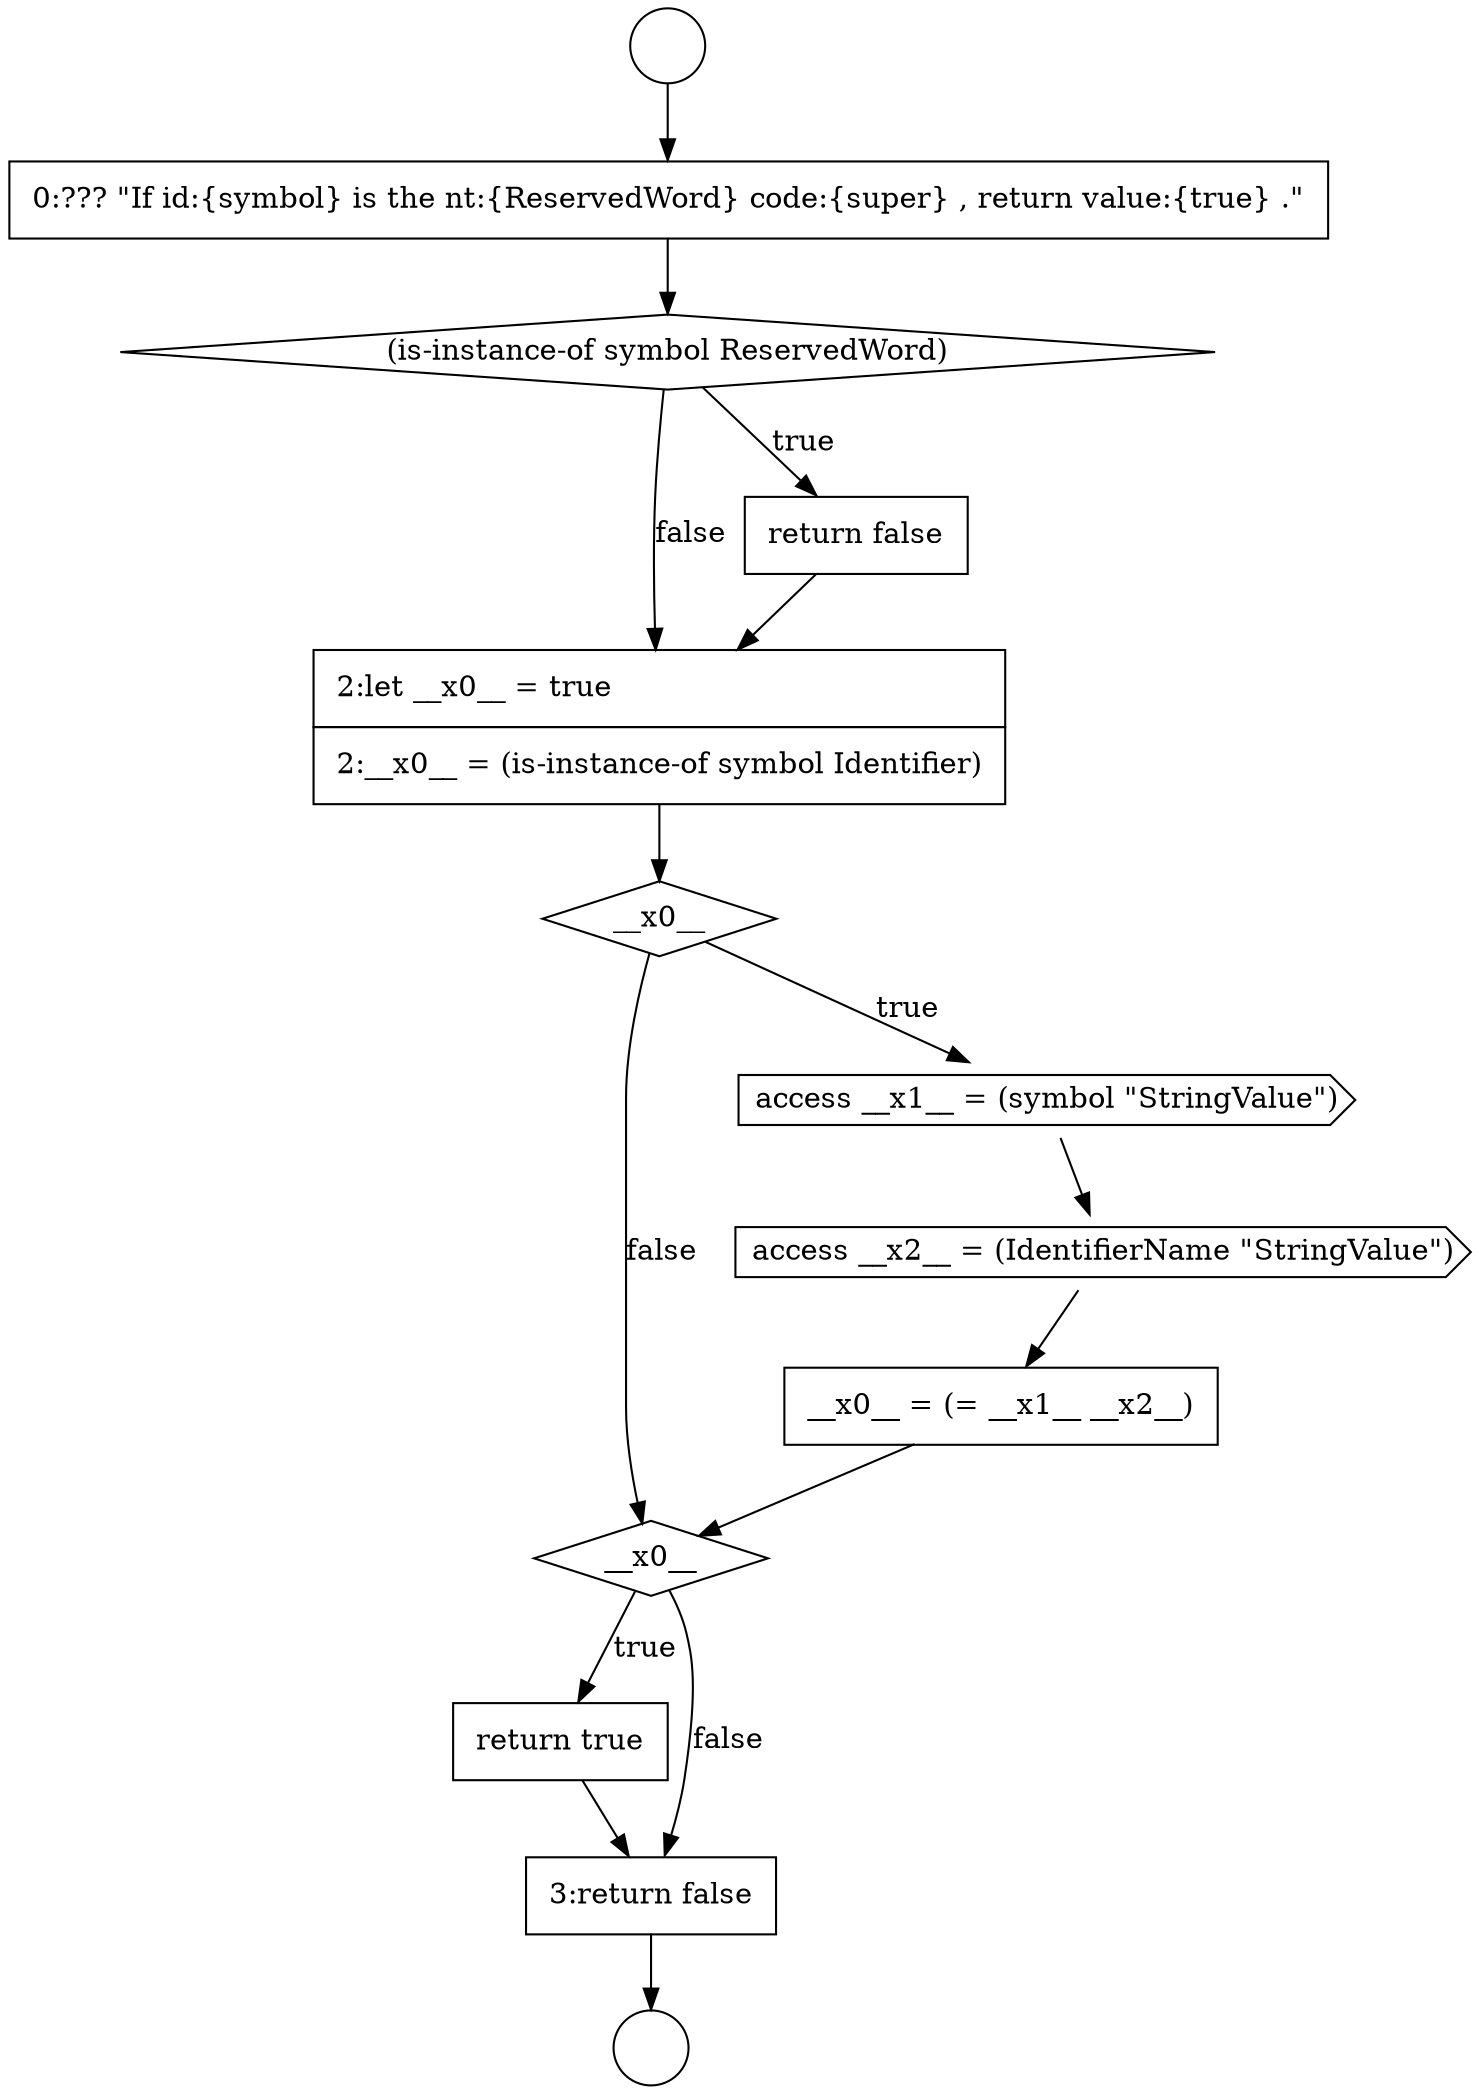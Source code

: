 digraph {
  node3781 [shape=diamond, label=<<font color="black">(is-instance-of symbol ReservedWord)</font>> color="black" fillcolor="white" style=filled]
  node3788 [shape=diamond, label=<<font color="black">__x0__</font>> color="black" fillcolor="white" style=filled]
  node3778 [shape=circle label=" " color="black" fillcolor="white" style=filled]
  node3787 [shape=none, margin=0, label=<<font color="black">
    <table border="0" cellborder="1" cellspacing="0" cellpadding="10">
      <tr><td align="left">__x0__ = (= __x1__ __x2__)</td></tr>
    </table>
  </font>> color="black" fillcolor="white" style=filled]
  node3783 [shape=none, margin=0, label=<<font color="black">
    <table border="0" cellborder="1" cellspacing="0" cellpadding="10">
      <tr><td align="left">2:let __x0__ = true</td></tr>
      <tr><td align="left">2:__x0__ = (is-instance-of symbol Identifier)</td></tr>
    </table>
  </font>> color="black" fillcolor="white" style=filled]
  node3779 [shape=circle label=" " color="black" fillcolor="white" style=filled]
  node3786 [shape=cds, label=<<font color="black">access __x2__ = (IdentifierName &quot;StringValue&quot;)</font>> color="black" fillcolor="white" style=filled]
  node3784 [shape=diamond, label=<<font color="black">__x0__</font>> color="black" fillcolor="white" style=filled]
  node3782 [shape=none, margin=0, label=<<font color="black">
    <table border="0" cellborder="1" cellspacing="0" cellpadding="10">
      <tr><td align="left">return false</td></tr>
    </table>
  </font>> color="black" fillcolor="white" style=filled]
  node3789 [shape=none, margin=0, label=<<font color="black">
    <table border="0" cellborder="1" cellspacing="0" cellpadding="10">
      <tr><td align="left">return true</td></tr>
    </table>
  </font>> color="black" fillcolor="white" style=filled]
  node3780 [shape=none, margin=0, label=<<font color="black">
    <table border="0" cellborder="1" cellspacing="0" cellpadding="10">
      <tr><td align="left">0:??? &quot;If id:{symbol} is the nt:{ReservedWord} code:{super} , return value:{true} .&quot;</td></tr>
    </table>
  </font>> color="black" fillcolor="white" style=filled]
  node3785 [shape=cds, label=<<font color="black">access __x1__ = (symbol &quot;StringValue&quot;)</font>> color="black" fillcolor="white" style=filled]
  node3790 [shape=none, margin=0, label=<<font color="black">
    <table border="0" cellborder="1" cellspacing="0" cellpadding="10">
      <tr><td align="left">3:return false</td></tr>
    </table>
  </font>> color="black" fillcolor="white" style=filled]
  node3787 -> node3788 [ color="black"]
  node3788 -> node3789 [label=<<font color="black">true</font>> color="black"]
  node3788 -> node3790 [label=<<font color="black">false</font>> color="black"]
  node3780 -> node3781 [ color="black"]
  node3785 -> node3786 [ color="black"]
  node3790 -> node3779 [ color="black"]
  node3783 -> node3784 [ color="black"]
  node3778 -> node3780 [ color="black"]
  node3786 -> node3787 [ color="black"]
  node3784 -> node3785 [label=<<font color="black">true</font>> color="black"]
  node3784 -> node3788 [label=<<font color="black">false</font>> color="black"]
  node3782 -> node3783 [ color="black"]
  node3781 -> node3782 [label=<<font color="black">true</font>> color="black"]
  node3781 -> node3783 [label=<<font color="black">false</font>> color="black"]
  node3789 -> node3790 [ color="black"]
}
